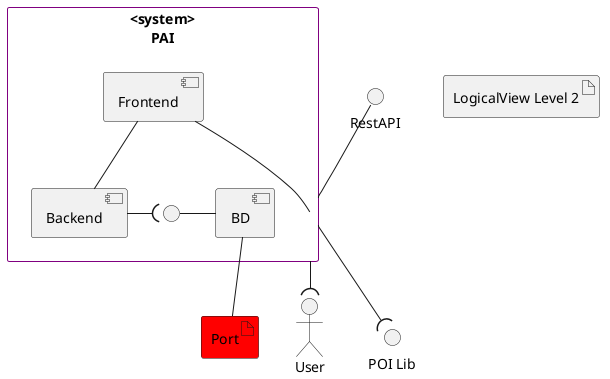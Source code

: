 @startuml

skinparam rectangle {
  BorderColor Purple
  BackgroundColor White
}

' Elementos externos
actor User

artifact "LogicalView Level 2"
artifact Port #red
interface "POI Lib" as POI
 interface "RestAPI" as RESTAPI

' Sistema (PAI)
rectangle "<system>\nPAI" as SystemBox {
  component Frontend
  component Backend
  component BD
  interface " " as I1
}

' Ligações externas — fora da caixa
SystemBox  --( User
POI )-up-SystemBox
RESTAPI -- SystemBox



' Ligações internas — dentro da caixa
Frontend -- Backend
Frontend -- SystemBox
Backend -( I1
BD -- Port
I1 - BD

@enduml
